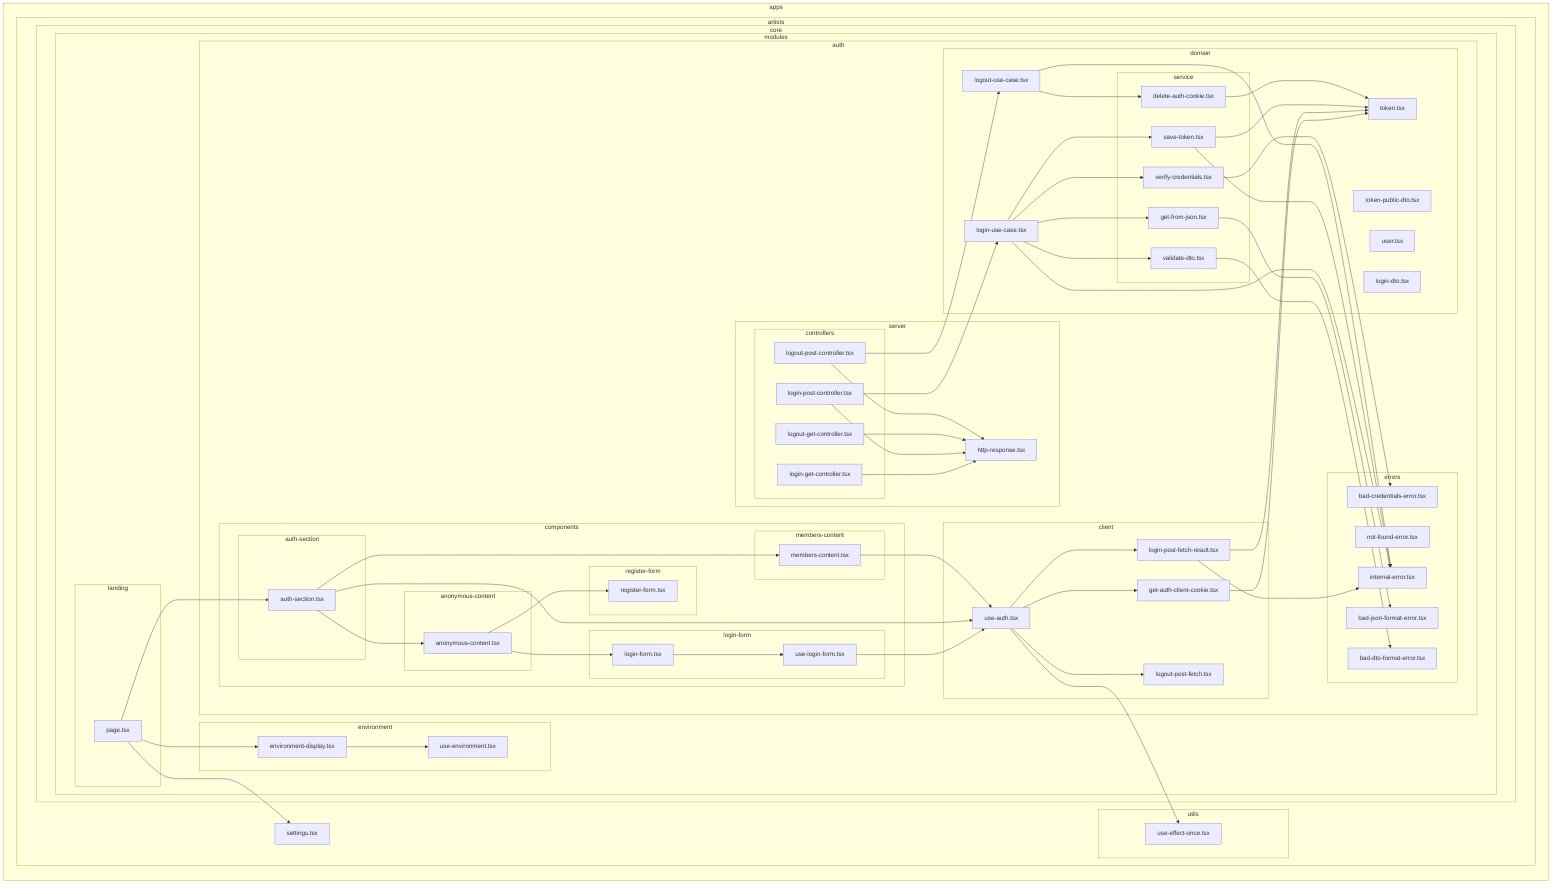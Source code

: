 flowchart LR

subgraph 0["apps"]
subgraph 1["artists"]
subgraph 2["core"]
subgraph 3["modules"]
subgraph 4["auth"]
subgraph 5["client"]
6["get-auth-client-cookie.tsx"]
9["login-post-fetch-result.tsx"]
C["logout-post-fetch.tsx"]
D["use-auth.tsx"]
end
subgraph 7["domain"]
8["token.tsx"]
S["login-dto.tsx"]
T["login-use-case.tsx"]
subgraph U["service"]
V["get-from-json.tsx"]
X["save-token.tsx"]
Y["validate-dto.tsx"]
10["verify-credentials.tsx"]
13["delete-auth-cookie.tsx"]
end
12["logout-use-case.tsx"]
14["token-public-dto.tsx"]
15["user.tsx"]
end
subgraph A["errors"]
B["internal-error.tsx"]
W["bad-json-format-error.tsx"]
Z["bad-dto-format-error.tsx"]
11["bad-credentials-error.tsx"]
16["not-found-error.tsx"]
end
subgraph G["components"]
subgraph H["anonymous-content"]
I["anonymous-content.tsx"]
end
subgraph J["login-form"]
K["login-form.tsx"]
L["use-login-form.tsx"]
end
subgraph M["register-form"]
N["register-form.tsx"]
end
subgraph O["auth-section"]
P["auth-section.tsx"]
end
subgraph Q["members-content"]
R["members-content.tsx"]
end
end
subgraph 17["server"]
subgraph 18["controllers"]
19["login-get-controller.tsx"]
1B["login-post-controller.tsx"]
1C["logout-get-controller.tsx"]
1D["logout-post-controller.tsx"]
end
1A["http-response.tsx"]
end
end
subgraph 1E["environment"]
1F["environment-display.tsx"]
1G["use-environment.tsx"]
end
subgraph 1H["landing"]
1I["page.tsx"]
end
end
end
subgraph E["utils"]
F["use-effect-once.tsx"]
end
1J["settings.tsx"]
end
end
6-->8
9-->8
9-->B
D-->F
D-->6
D-->9
D-->C
I-->K
I-->N
K-->L
L-->D
P-->D
P-->I
P-->R
R-->D
T-->B
T-->V
T-->X
T-->Y
T-->10
V-->W
X-->B
X-->8
Y-->Z
10-->11
12-->B
12-->13
13-->8
19-->1A
1B-->T
1B-->1A
1C-->1A
1D-->12
1D-->1A
1F-->1G
1I-->1J
1I-->P
1I-->1F
